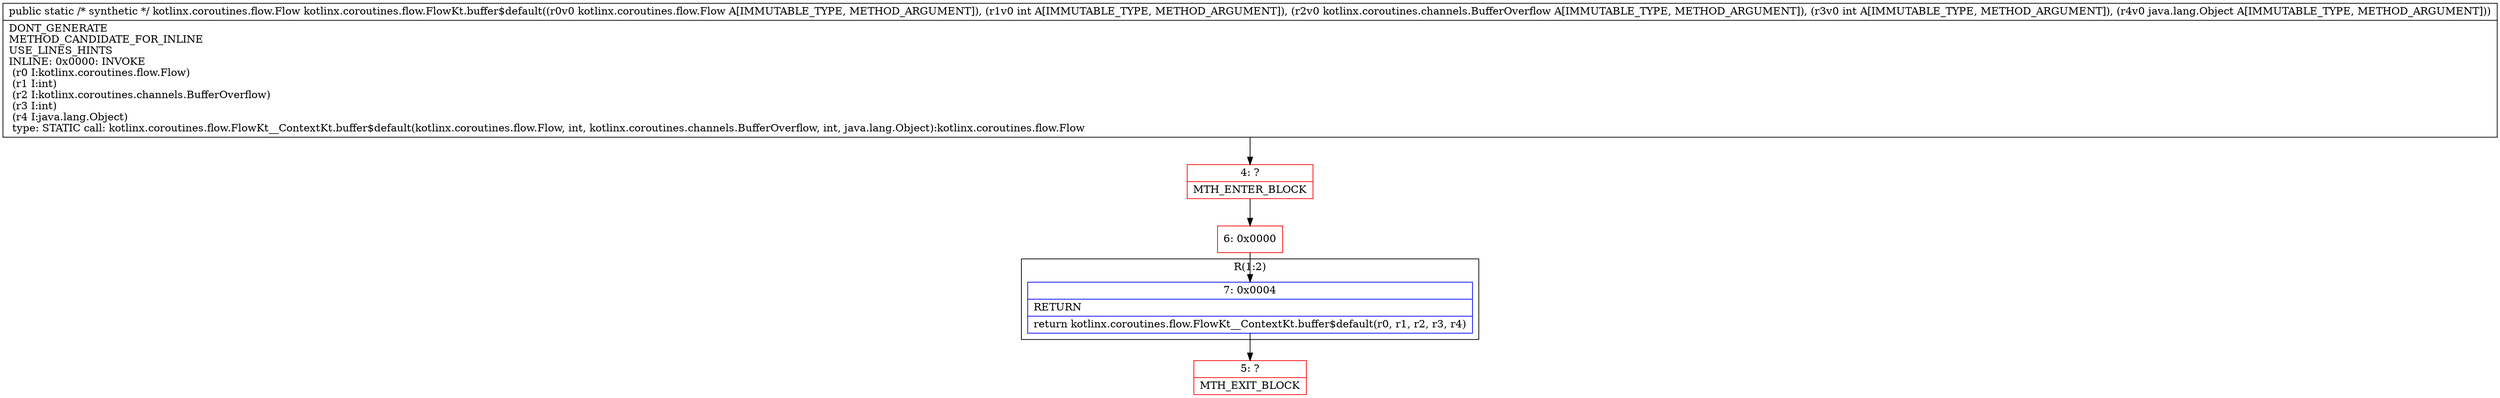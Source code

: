 digraph "CFG forkotlinx.coroutines.flow.FlowKt.buffer$default(Lkotlinx\/coroutines\/flow\/Flow;ILkotlinx\/coroutines\/channels\/BufferOverflow;ILjava\/lang\/Object;)Lkotlinx\/coroutines\/flow\/Flow;" {
subgraph cluster_Region_1620623817 {
label = "R(1:2)";
node [shape=record,color=blue];
Node_7 [shape=record,label="{7\:\ 0x0004|RETURN\l|return kotlinx.coroutines.flow.FlowKt__ContextKt.buffer$default(r0, r1, r2, r3, r4)\l}"];
}
Node_4 [shape=record,color=red,label="{4\:\ ?|MTH_ENTER_BLOCK\l}"];
Node_6 [shape=record,color=red,label="{6\:\ 0x0000}"];
Node_5 [shape=record,color=red,label="{5\:\ ?|MTH_EXIT_BLOCK\l}"];
MethodNode[shape=record,label="{public static \/* synthetic *\/ kotlinx.coroutines.flow.Flow kotlinx.coroutines.flow.FlowKt.buffer$default((r0v0 kotlinx.coroutines.flow.Flow A[IMMUTABLE_TYPE, METHOD_ARGUMENT]), (r1v0 int A[IMMUTABLE_TYPE, METHOD_ARGUMENT]), (r2v0 kotlinx.coroutines.channels.BufferOverflow A[IMMUTABLE_TYPE, METHOD_ARGUMENT]), (r3v0 int A[IMMUTABLE_TYPE, METHOD_ARGUMENT]), (r4v0 java.lang.Object A[IMMUTABLE_TYPE, METHOD_ARGUMENT]))  | DONT_GENERATE\lMETHOD_CANDIDATE_FOR_INLINE\lUSE_LINES_HINTS\lINLINE: 0x0000: INVOKE  \l  (r0 I:kotlinx.coroutines.flow.Flow)\l  (r1 I:int)\l  (r2 I:kotlinx.coroutines.channels.BufferOverflow)\l  (r3 I:int)\l  (r4 I:java.lang.Object)\l type: STATIC call: kotlinx.coroutines.flow.FlowKt__ContextKt.buffer$default(kotlinx.coroutines.flow.Flow, int, kotlinx.coroutines.channels.BufferOverflow, int, java.lang.Object):kotlinx.coroutines.flow.Flow\l}"];
MethodNode -> Node_4;Node_7 -> Node_5;
Node_4 -> Node_6;
Node_6 -> Node_7;
}


